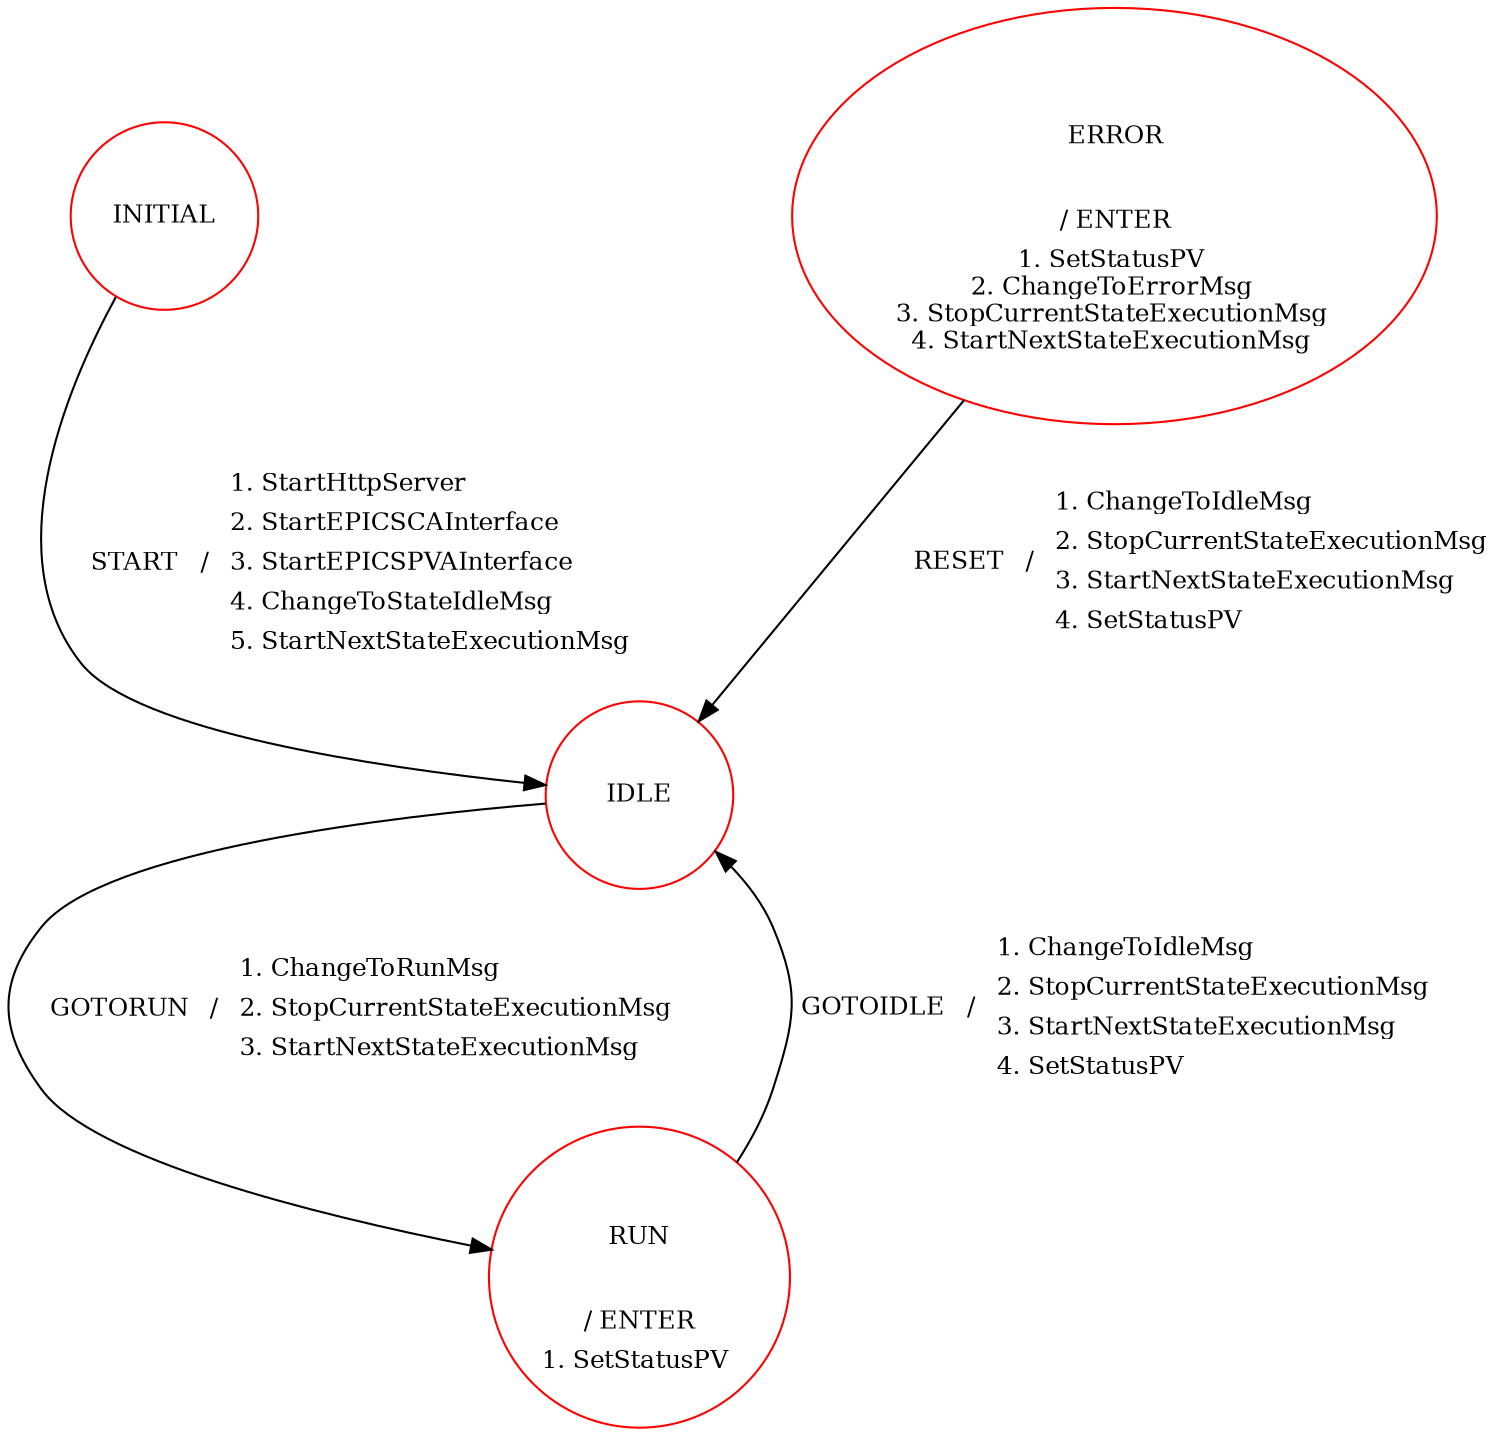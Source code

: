 digraph G {
rankdir=TD
nodesep=2.5
"INITIAL" [margin=0, style=filled, fillcolor=white, color=red,label=<<TABLE border="0" cellborder="0"><TR><TD width="60" height="60"><font point-size="12">INITIAL</font></TD></TR></TABLE>>]
"IDLE" [margin=0, style=filled, fillcolor=white, color=red,label=<<TABLE border="0" cellborder="0"><TR><TD width="60" height="60"><font point-size="12">IDLE</font></TD></TR></TABLE>>]
"RUN" [margin=0, style=filled, fillcolor=white, color=red,label=<<TABLE border="0" cellborder="0"><TR><TD width="60" height="60"><font point-size="12">RUN</font></TD></TR><TR><TD><font point-size="12"> / ENTER </font></TD></TR><TR><TD><font point-size="12">1. SetStatusPV <BR/></font></TD></TR></TABLE>>]
"ERROR" [margin=0, style=filled, fillcolor=white, color=red,label=<<TABLE border="0" cellborder="0"><TR><TD width="60" height="60"><font point-size="12">ERROR</font></TD></TR><TR><TD><font point-size="12"> / ENTER </font></TD></TR><TR><TD><font point-size="12">1. SetStatusPV <BR/>2. ChangeToErrorMsg <BR/>3. StopCurrentStateExecutionMsg <BR/>4. StartNextStateExecutionMsg <BR/></font></TD></TR></TABLE>>]
"INITIAL"->"IDLE" [label= <<TABLE border="0" cellborder="0"><TR><TD ROWSPAN="5"><font point-size="12">START</font></TD><TD ALIGN="CENTER" ROWSPAN="5"><font point-size="12"> / </font></TD><TD ALIGN="LEFT"><font point-size="12">1. StartHttpServer </font></TD></TR><TR><TD ALIGN="LEFT"><font point-size="12">2. StartEPICSCAInterface </font></TD></TR><TR><TD ALIGN="LEFT"><font point-size="12">3. StartEPICSPVAInterface </font></TD></TR><TR><TD ALIGN="LEFT"><font point-size="12">4. ChangeToStateIdleMsg </font></TD></TR><TR><TD ALIGN="LEFT"><font point-size="12">5. StartNextStateExecutionMsg </font></TD></TR></TABLE>>]
"IDLE"->"RUN" [label= <<TABLE border="0" cellborder="0"><TR><TD ROWSPAN="3"><font point-size="12">GOTORUN</font></TD><TD ALIGN="CENTER" ROWSPAN="3"><font point-size="12"> / </font></TD><TD ALIGN="LEFT"><font point-size="12">1. ChangeToRunMsg </font></TD></TR><TR><TD ALIGN="LEFT"><font point-size="12">2. StopCurrentStateExecutionMsg </font></TD></TR><TR><TD ALIGN="LEFT"><font point-size="12">3. StartNextStateExecutionMsg </font></TD></TR></TABLE>>]
"RUN"->"IDLE" [label= <<TABLE border="0" cellborder="0"><TR><TD ROWSPAN="4"><font point-size="12">GOTOIDLE</font></TD><TD ALIGN="CENTER" ROWSPAN="4"><font point-size="12"> / </font></TD><TD ALIGN="LEFT"><font point-size="12">1. ChangeToIdleMsg </font></TD></TR><TR><TD ALIGN="LEFT"><font point-size="12">2. StopCurrentStateExecutionMsg </font></TD></TR><TR><TD ALIGN="LEFT"><font point-size="12">3. StartNextStateExecutionMsg </font></TD></TR><TR><TD ALIGN="LEFT"><font point-size="12">4. SetStatusPV </font></TD></TR></TABLE>>]
"ERROR"->"IDLE" [label= <<TABLE border="0" cellborder="0"><TR><TD ROWSPAN="4"><font point-size="12">RESET</font></TD><TD ALIGN="CENTER" ROWSPAN="4"><font point-size="12"> / </font></TD><TD ALIGN="LEFT"><font point-size="12">1. ChangeToIdleMsg </font></TD></TR><TR><TD ALIGN="LEFT"><font point-size="12">2. StopCurrentStateExecutionMsg </font></TD></TR><TR><TD ALIGN="LEFT"><font point-size="12">3. StartNextStateExecutionMsg </font></TD></TR><TR><TD ALIGN="LEFT"><font point-size="12">4. SetStatusPV </font></TD></TR></TABLE>>]
}
